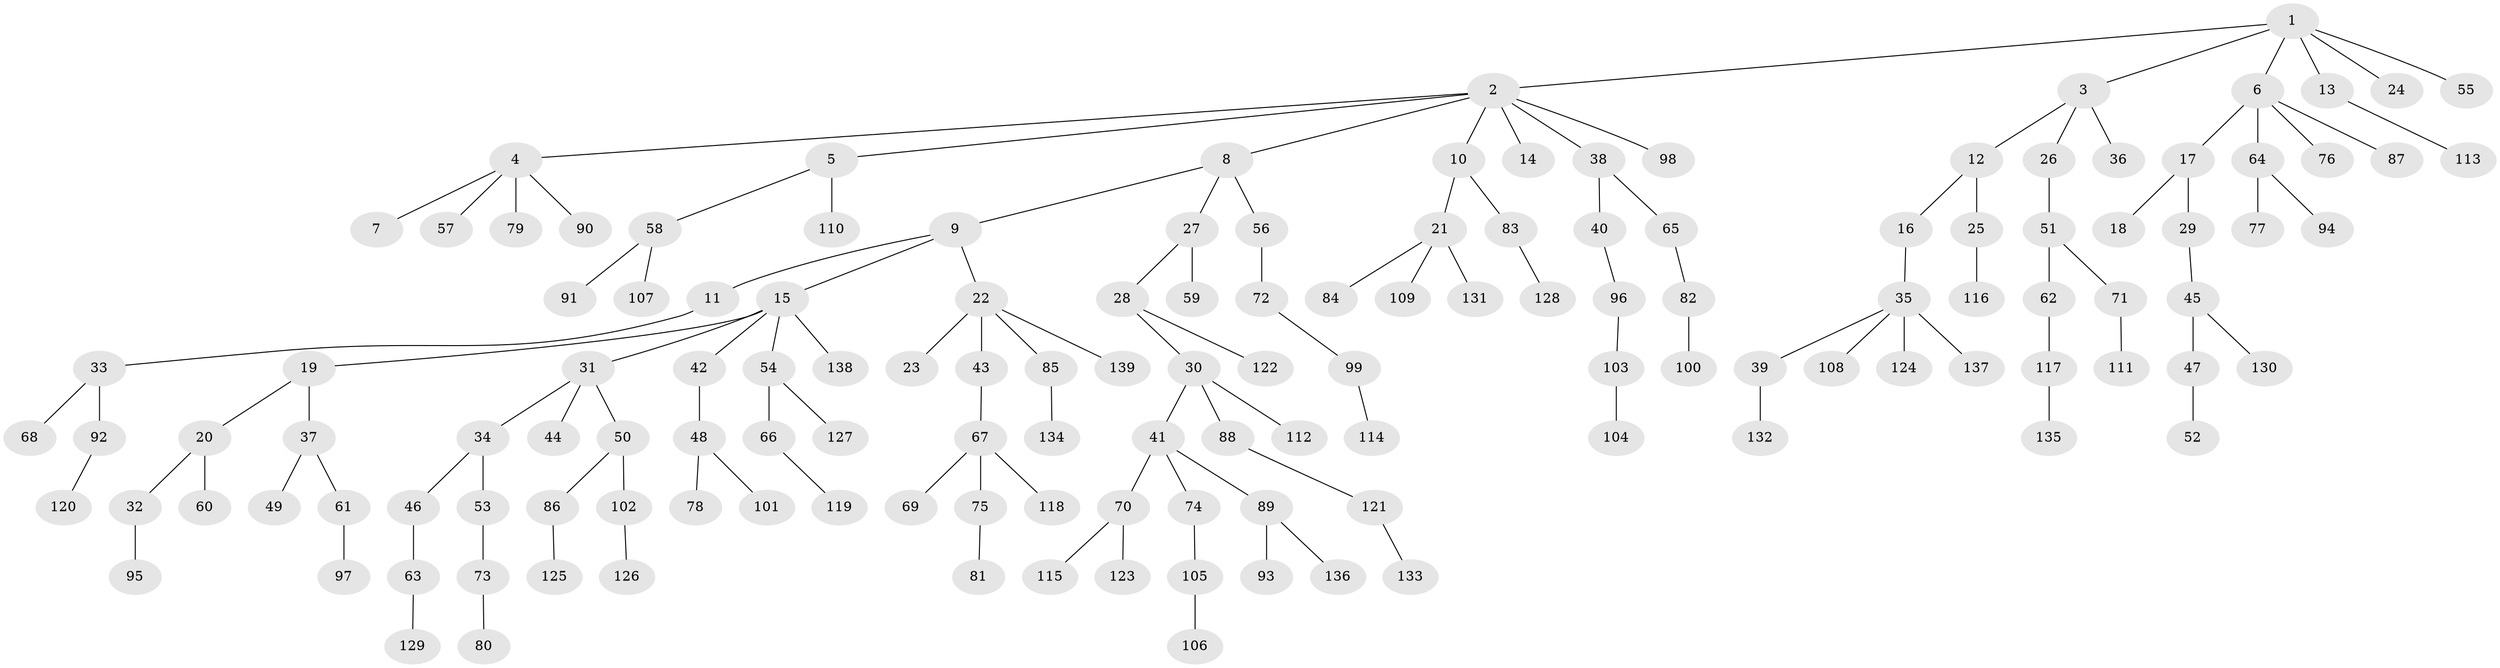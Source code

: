 // Generated by graph-tools (version 1.1) at 2025/15/03/09/25 04:15:20]
// undirected, 139 vertices, 138 edges
graph export_dot {
graph [start="1"]
  node [color=gray90,style=filled];
  1;
  2;
  3;
  4;
  5;
  6;
  7;
  8;
  9;
  10;
  11;
  12;
  13;
  14;
  15;
  16;
  17;
  18;
  19;
  20;
  21;
  22;
  23;
  24;
  25;
  26;
  27;
  28;
  29;
  30;
  31;
  32;
  33;
  34;
  35;
  36;
  37;
  38;
  39;
  40;
  41;
  42;
  43;
  44;
  45;
  46;
  47;
  48;
  49;
  50;
  51;
  52;
  53;
  54;
  55;
  56;
  57;
  58;
  59;
  60;
  61;
  62;
  63;
  64;
  65;
  66;
  67;
  68;
  69;
  70;
  71;
  72;
  73;
  74;
  75;
  76;
  77;
  78;
  79;
  80;
  81;
  82;
  83;
  84;
  85;
  86;
  87;
  88;
  89;
  90;
  91;
  92;
  93;
  94;
  95;
  96;
  97;
  98;
  99;
  100;
  101;
  102;
  103;
  104;
  105;
  106;
  107;
  108;
  109;
  110;
  111;
  112;
  113;
  114;
  115;
  116;
  117;
  118;
  119;
  120;
  121;
  122;
  123;
  124;
  125;
  126;
  127;
  128;
  129;
  130;
  131;
  132;
  133;
  134;
  135;
  136;
  137;
  138;
  139;
  1 -- 2;
  1 -- 3;
  1 -- 6;
  1 -- 13;
  1 -- 24;
  1 -- 55;
  2 -- 4;
  2 -- 5;
  2 -- 8;
  2 -- 10;
  2 -- 14;
  2 -- 38;
  2 -- 98;
  3 -- 12;
  3 -- 26;
  3 -- 36;
  4 -- 7;
  4 -- 57;
  4 -- 79;
  4 -- 90;
  5 -- 58;
  5 -- 110;
  6 -- 17;
  6 -- 64;
  6 -- 76;
  6 -- 87;
  8 -- 9;
  8 -- 27;
  8 -- 56;
  9 -- 11;
  9 -- 15;
  9 -- 22;
  10 -- 21;
  10 -- 83;
  11 -- 33;
  12 -- 16;
  12 -- 25;
  13 -- 113;
  15 -- 19;
  15 -- 31;
  15 -- 42;
  15 -- 54;
  15 -- 138;
  16 -- 35;
  17 -- 18;
  17 -- 29;
  19 -- 20;
  19 -- 37;
  20 -- 32;
  20 -- 60;
  21 -- 84;
  21 -- 109;
  21 -- 131;
  22 -- 23;
  22 -- 43;
  22 -- 85;
  22 -- 139;
  25 -- 116;
  26 -- 51;
  27 -- 28;
  27 -- 59;
  28 -- 30;
  28 -- 122;
  29 -- 45;
  30 -- 41;
  30 -- 88;
  30 -- 112;
  31 -- 34;
  31 -- 44;
  31 -- 50;
  32 -- 95;
  33 -- 68;
  33 -- 92;
  34 -- 46;
  34 -- 53;
  35 -- 39;
  35 -- 108;
  35 -- 124;
  35 -- 137;
  37 -- 49;
  37 -- 61;
  38 -- 40;
  38 -- 65;
  39 -- 132;
  40 -- 96;
  41 -- 70;
  41 -- 74;
  41 -- 89;
  42 -- 48;
  43 -- 67;
  45 -- 47;
  45 -- 130;
  46 -- 63;
  47 -- 52;
  48 -- 78;
  48 -- 101;
  50 -- 86;
  50 -- 102;
  51 -- 62;
  51 -- 71;
  53 -- 73;
  54 -- 66;
  54 -- 127;
  56 -- 72;
  58 -- 91;
  58 -- 107;
  61 -- 97;
  62 -- 117;
  63 -- 129;
  64 -- 77;
  64 -- 94;
  65 -- 82;
  66 -- 119;
  67 -- 69;
  67 -- 75;
  67 -- 118;
  70 -- 115;
  70 -- 123;
  71 -- 111;
  72 -- 99;
  73 -- 80;
  74 -- 105;
  75 -- 81;
  82 -- 100;
  83 -- 128;
  85 -- 134;
  86 -- 125;
  88 -- 121;
  89 -- 93;
  89 -- 136;
  92 -- 120;
  96 -- 103;
  99 -- 114;
  102 -- 126;
  103 -- 104;
  105 -- 106;
  117 -- 135;
  121 -- 133;
}
